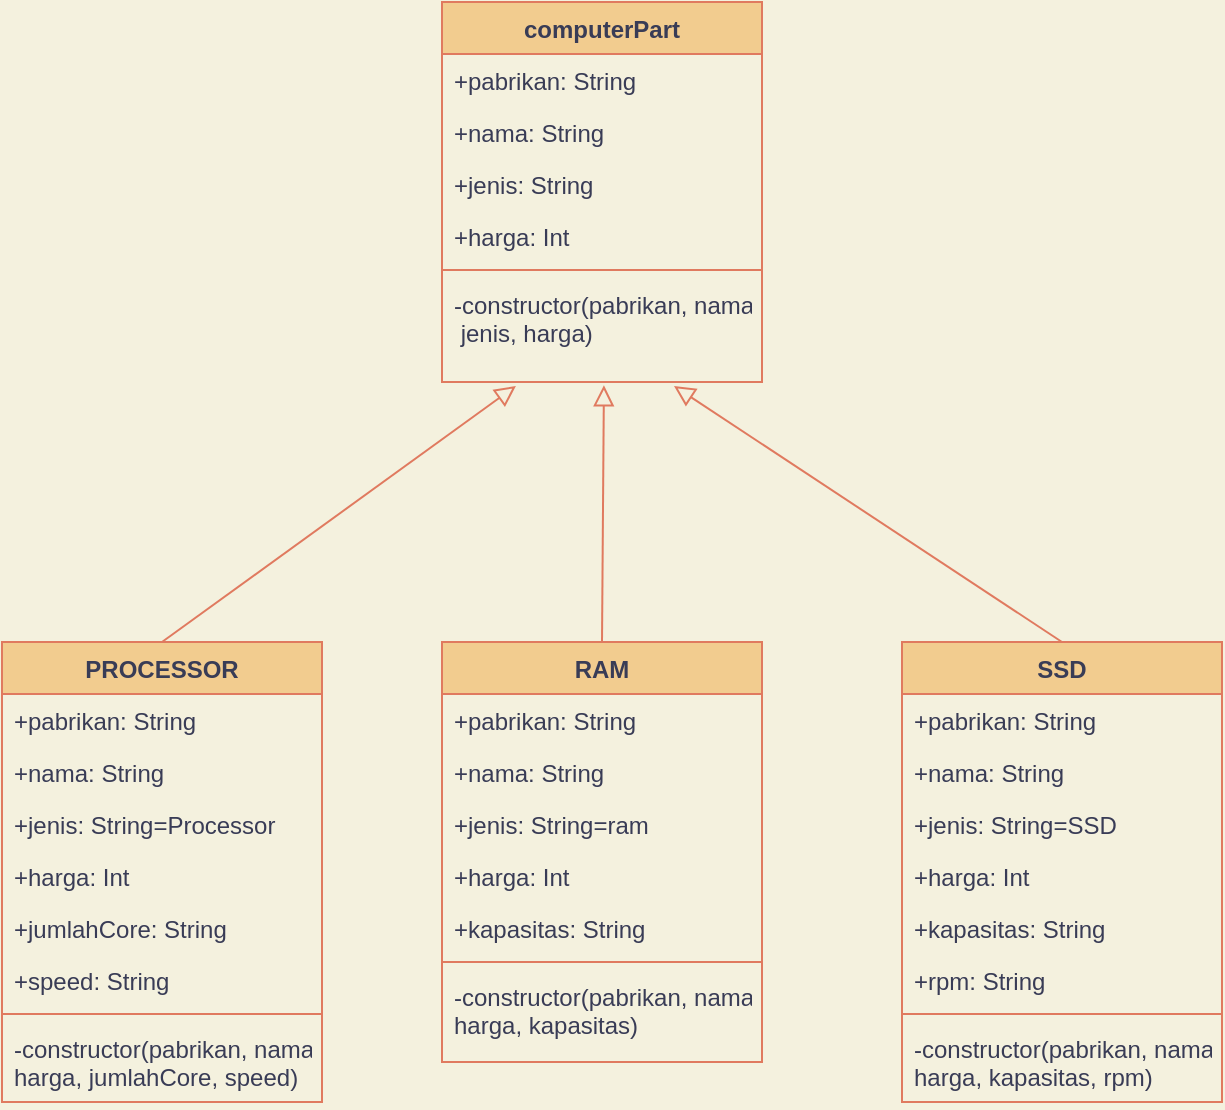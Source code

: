<mxfile version="13.9.9" type="device"><diagram id="UUsSm3j4FXOOeZdxoMLe" name="Page-1"><mxGraphModel dx="886" dy="513" grid="1" gridSize="10" guides="1" tooltips="1" connect="1" arrows="1" fold="1" page="1" pageScale="1" pageWidth="827" pageHeight="1169" background="#F4F1DE" math="0" shadow="0"><root><mxCell id="0"/><mxCell id="1" parent="0"/><mxCell id="VcHviUnqWaUV2PWwP4t9-17" value="computerPart" style="swimlane;fontStyle=1;align=center;verticalAlign=top;childLayout=stackLayout;horizontal=1;startSize=26;horizontalStack=0;resizeParent=1;resizeParentMax=0;resizeLast=0;collapsible=1;marginBottom=0;fillColor=#F2CC8F;strokeColor=#E07A5F;fontColor=#393C56;" parent="1" vertex="1"><mxGeometry x="320" y="150" width="160" height="190" as="geometry"/></mxCell><mxCell id="VcHviUnqWaUV2PWwP4t9-18" value="+pabrikan: String" style="text;strokeColor=none;fillColor=none;align=left;verticalAlign=top;spacingLeft=4;spacingRight=4;overflow=hidden;rotatable=0;points=[[0,0.5],[1,0.5]];portConstraint=eastwest;fontColor=#393C56;" parent="VcHviUnqWaUV2PWwP4t9-17" vertex="1"><mxGeometry y="26" width="160" height="26" as="geometry"/></mxCell><mxCell id="VcHviUnqWaUV2PWwP4t9-21" value="+nama: String" style="text;strokeColor=none;fillColor=none;align=left;verticalAlign=top;spacingLeft=4;spacingRight=4;overflow=hidden;rotatable=0;points=[[0,0.5],[1,0.5]];portConstraint=eastwest;fontColor=#393C56;" parent="VcHviUnqWaUV2PWwP4t9-17" vertex="1"><mxGeometry y="52" width="160" height="26" as="geometry"/></mxCell><mxCell id="VcHviUnqWaUV2PWwP4t9-22" value="+jenis: String" style="text;strokeColor=none;fillColor=none;align=left;verticalAlign=top;spacingLeft=4;spacingRight=4;overflow=hidden;rotatable=0;points=[[0,0.5],[1,0.5]];portConstraint=eastwest;fontColor=#393C56;" parent="VcHviUnqWaUV2PWwP4t9-17" vertex="1"><mxGeometry y="78" width="160" height="26" as="geometry"/></mxCell><mxCell id="VcHviUnqWaUV2PWwP4t9-23" value="+harga: Int" style="text;strokeColor=none;fillColor=none;align=left;verticalAlign=top;spacingLeft=4;spacingRight=4;overflow=hidden;rotatable=0;points=[[0,0.5],[1,0.5]];portConstraint=eastwest;fontColor=#393C56;" parent="VcHviUnqWaUV2PWwP4t9-17" vertex="1"><mxGeometry y="104" width="160" height="26" as="geometry"/></mxCell><mxCell id="VcHviUnqWaUV2PWwP4t9-19" value="" style="line;strokeWidth=1;fillColor=none;align=left;verticalAlign=middle;spacingTop=-1;spacingLeft=3;spacingRight=3;rotatable=0;labelPosition=right;points=[];portConstraint=eastwest;labelBackgroundColor=#F4F1DE;strokeColor=#E07A5F;fontColor=#393C56;" parent="VcHviUnqWaUV2PWwP4t9-17" vertex="1"><mxGeometry y="130" width="160" height="8" as="geometry"/></mxCell><mxCell id="VcHviUnqWaUV2PWwP4t9-20" value="-constructor(pabrikan, nama,&#10; jenis, harga)" style="text;strokeColor=none;fillColor=none;align=left;verticalAlign=top;spacingLeft=4;spacingRight=4;overflow=hidden;rotatable=0;points=[[0,0.5],[1,0.5]];portConstraint=eastwest;fontColor=#393C56;" parent="VcHviUnqWaUV2PWwP4t9-17" vertex="1"><mxGeometry y="138" width="160" height="52" as="geometry"/></mxCell><mxCell id="VcHviUnqWaUV2PWwP4t9-24" value="PROCESSOR" style="swimlane;fontStyle=1;align=center;verticalAlign=top;childLayout=stackLayout;horizontal=1;startSize=26;horizontalStack=0;resizeParent=1;resizeParentMax=0;resizeLast=0;collapsible=1;marginBottom=0;fillColor=#F2CC8F;strokeColor=#E07A5F;fontColor=#393C56;" parent="1" vertex="1"><mxGeometry x="100" y="470" width="160" height="230" as="geometry"/></mxCell><mxCell id="VcHviUnqWaUV2PWwP4t9-25" value="+pabrikan: String" style="text;strokeColor=none;fillColor=none;align=left;verticalAlign=top;spacingLeft=4;spacingRight=4;overflow=hidden;rotatable=0;points=[[0,0.5],[1,0.5]];portConstraint=eastwest;fontColor=#393C56;" parent="VcHviUnqWaUV2PWwP4t9-24" vertex="1"><mxGeometry y="26" width="160" height="26" as="geometry"/></mxCell><mxCell id="VcHviUnqWaUV2PWwP4t9-26" value="+nama: String" style="text;strokeColor=none;fillColor=none;align=left;verticalAlign=top;spacingLeft=4;spacingRight=4;overflow=hidden;rotatable=0;points=[[0,0.5],[1,0.5]];portConstraint=eastwest;fontColor=#393C56;" parent="VcHviUnqWaUV2PWwP4t9-24" vertex="1"><mxGeometry y="52" width="160" height="26" as="geometry"/></mxCell><mxCell id="VcHviUnqWaUV2PWwP4t9-27" value="+jenis: String=Processor" style="text;strokeColor=none;fillColor=none;align=left;verticalAlign=top;spacingLeft=4;spacingRight=4;overflow=hidden;rotatable=0;points=[[0,0.5],[1,0.5]];portConstraint=eastwest;fontColor=#393C56;" parent="VcHviUnqWaUV2PWwP4t9-24" vertex="1"><mxGeometry y="78" width="160" height="26" as="geometry"/></mxCell><mxCell id="VcHviUnqWaUV2PWwP4t9-28" value="+harga: Int" style="text;strokeColor=none;fillColor=none;align=left;verticalAlign=top;spacingLeft=4;spacingRight=4;overflow=hidden;rotatable=0;points=[[0,0.5],[1,0.5]];portConstraint=eastwest;fontColor=#393C56;" parent="VcHviUnqWaUV2PWwP4t9-24" vertex="1"><mxGeometry y="104" width="160" height="26" as="geometry"/></mxCell><mxCell id="VcHviUnqWaUV2PWwP4t9-49" value="+jumlahCore: String" style="text;strokeColor=none;fillColor=none;align=left;verticalAlign=top;spacingLeft=4;spacingRight=4;overflow=hidden;rotatable=0;points=[[0,0.5],[1,0.5]];portConstraint=eastwest;fontColor=#393C56;" parent="VcHviUnqWaUV2PWwP4t9-24" vertex="1"><mxGeometry y="130" width="160" height="26" as="geometry"/></mxCell><mxCell id="VcHviUnqWaUV2PWwP4t9-50" value="+speed: String" style="text;strokeColor=none;fillColor=none;align=left;verticalAlign=top;spacingLeft=4;spacingRight=4;overflow=hidden;rotatable=0;points=[[0,0.5],[1,0.5]];portConstraint=eastwest;fontColor=#393C56;" parent="VcHviUnqWaUV2PWwP4t9-24" vertex="1"><mxGeometry y="156" width="160" height="26" as="geometry"/></mxCell><mxCell id="VcHviUnqWaUV2PWwP4t9-29" value="" style="line;strokeWidth=1;fillColor=none;align=left;verticalAlign=middle;spacingTop=-1;spacingLeft=3;spacingRight=3;rotatable=0;labelPosition=right;points=[];portConstraint=eastwest;labelBackgroundColor=#F4F1DE;strokeColor=#E07A5F;fontColor=#393C56;" parent="VcHviUnqWaUV2PWwP4t9-24" vertex="1"><mxGeometry y="182" width="160" height="8" as="geometry"/></mxCell><mxCell id="VcHviUnqWaUV2PWwP4t9-30" value="-constructor(pabrikan, nama,&#10;harga, jumlahCore, speed)" style="text;strokeColor=none;fillColor=none;align=left;verticalAlign=top;spacingLeft=4;spacingRight=4;overflow=hidden;rotatable=0;points=[[0,0.5],[1,0.5]];portConstraint=eastwest;fontColor=#393C56;" parent="VcHviUnqWaUV2PWwP4t9-24" vertex="1"><mxGeometry y="190" width="160" height="40" as="geometry"/></mxCell><mxCell id="VcHviUnqWaUV2PWwP4t9-31" value="RAM" style="swimlane;fontStyle=1;align=center;verticalAlign=top;childLayout=stackLayout;horizontal=1;startSize=26;horizontalStack=0;resizeParent=1;resizeParentMax=0;resizeLast=0;collapsible=1;marginBottom=0;fillColor=#F2CC8F;strokeColor=#E07A5F;fontColor=#393C56;" parent="1" vertex="1"><mxGeometry x="320" y="470" width="160" height="210" as="geometry"/></mxCell><mxCell id="VcHviUnqWaUV2PWwP4t9-32" value="+pabrikan: String" style="text;strokeColor=none;fillColor=none;align=left;verticalAlign=top;spacingLeft=4;spacingRight=4;overflow=hidden;rotatable=0;points=[[0,0.5],[1,0.5]];portConstraint=eastwest;fontColor=#393C56;" parent="VcHviUnqWaUV2PWwP4t9-31" vertex="1"><mxGeometry y="26" width="160" height="26" as="geometry"/></mxCell><mxCell id="VcHviUnqWaUV2PWwP4t9-33" value="+nama: String" style="text;strokeColor=none;fillColor=none;align=left;verticalAlign=top;spacingLeft=4;spacingRight=4;overflow=hidden;rotatable=0;points=[[0,0.5],[1,0.5]];portConstraint=eastwest;fontColor=#393C56;" parent="VcHviUnqWaUV2PWwP4t9-31" vertex="1"><mxGeometry y="52" width="160" height="26" as="geometry"/></mxCell><mxCell id="VcHviUnqWaUV2PWwP4t9-34" value="+jenis: String=ram" style="text;strokeColor=none;fillColor=none;align=left;verticalAlign=top;spacingLeft=4;spacingRight=4;overflow=hidden;rotatable=0;points=[[0,0.5],[1,0.5]];portConstraint=eastwest;fontColor=#393C56;" parent="VcHviUnqWaUV2PWwP4t9-31" vertex="1"><mxGeometry y="78" width="160" height="26" as="geometry"/></mxCell><mxCell id="VcHviUnqWaUV2PWwP4t9-35" value="+harga: Int" style="text;strokeColor=none;fillColor=none;align=left;verticalAlign=top;spacingLeft=4;spacingRight=4;overflow=hidden;rotatable=0;points=[[0,0.5],[1,0.5]];portConstraint=eastwest;fontColor=#393C56;" parent="VcHviUnqWaUV2PWwP4t9-31" vertex="1"><mxGeometry y="104" width="160" height="26" as="geometry"/></mxCell><mxCell id="VcHviUnqWaUV2PWwP4t9-51" value="+kapasitas: String" style="text;strokeColor=none;fillColor=none;align=left;verticalAlign=top;spacingLeft=4;spacingRight=4;overflow=hidden;rotatable=0;points=[[0,0.5],[1,0.5]];portConstraint=eastwest;fontColor=#393C56;" parent="VcHviUnqWaUV2PWwP4t9-31" vertex="1"><mxGeometry y="130" width="160" height="26" as="geometry"/></mxCell><mxCell id="VcHviUnqWaUV2PWwP4t9-36" value="" style="line;strokeWidth=1;fillColor=none;align=left;verticalAlign=middle;spacingTop=-1;spacingLeft=3;spacingRight=3;rotatable=0;labelPosition=right;points=[];portConstraint=eastwest;labelBackgroundColor=#F4F1DE;strokeColor=#E07A5F;fontColor=#393C56;" parent="VcHviUnqWaUV2PWwP4t9-31" vertex="1"><mxGeometry y="156" width="160" height="8" as="geometry"/></mxCell><mxCell id="VcHviUnqWaUV2PWwP4t9-37" value="-constructor(pabrikan, nama, &#10;harga, kapasitas)" style="text;strokeColor=none;fillColor=none;align=left;verticalAlign=top;spacingLeft=4;spacingRight=4;overflow=hidden;rotatable=0;points=[[0,0.5],[1,0.5]];portConstraint=eastwest;fontColor=#393C56;" parent="VcHviUnqWaUV2PWwP4t9-31" vertex="1"><mxGeometry y="164" width="160" height="46" as="geometry"/></mxCell><mxCell id="VcHviUnqWaUV2PWwP4t9-38" value="SSD" style="swimlane;fontStyle=1;align=center;verticalAlign=top;childLayout=stackLayout;horizontal=1;startSize=26;horizontalStack=0;resizeParent=1;resizeParentMax=0;resizeLast=0;collapsible=1;marginBottom=0;fillColor=#F2CC8F;strokeColor=#E07A5F;fontColor=#393C56;" parent="1" vertex="1"><mxGeometry x="550" y="470" width="160" height="230" as="geometry"/></mxCell><mxCell id="VcHviUnqWaUV2PWwP4t9-39" value="+pabrikan: String" style="text;strokeColor=none;fillColor=none;align=left;verticalAlign=top;spacingLeft=4;spacingRight=4;overflow=hidden;rotatable=0;points=[[0,0.5],[1,0.5]];portConstraint=eastwest;fontColor=#393C56;" parent="VcHviUnqWaUV2PWwP4t9-38" vertex="1"><mxGeometry y="26" width="160" height="26" as="geometry"/></mxCell><mxCell id="VcHviUnqWaUV2PWwP4t9-40" value="+nama: String" style="text;strokeColor=none;fillColor=none;align=left;verticalAlign=top;spacingLeft=4;spacingRight=4;overflow=hidden;rotatable=0;points=[[0,0.5],[1,0.5]];portConstraint=eastwest;fontColor=#393C56;" parent="VcHviUnqWaUV2PWwP4t9-38" vertex="1"><mxGeometry y="52" width="160" height="26" as="geometry"/></mxCell><mxCell id="VcHviUnqWaUV2PWwP4t9-41" value="+jenis: String=SSD" style="text;strokeColor=none;fillColor=none;align=left;verticalAlign=top;spacingLeft=4;spacingRight=4;overflow=hidden;rotatable=0;points=[[0,0.5],[1,0.5]];portConstraint=eastwest;fontColor=#393C56;" parent="VcHviUnqWaUV2PWwP4t9-38" vertex="1"><mxGeometry y="78" width="160" height="26" as="geometry"/></mxCell><mxCell id="VcHviUnqWaUV2PWwP4t9-42" value="+harga: Int" style="text;strokeColor=none;fillColor=none;align=left;verticalAlign=top;spacingLeft=4;spacingRight=4;overflow=hidden;rotatable=0;points=[[0,0.5],[1,0.5]];portConstraint=eastwest;fontColor=#393C56;" parent="VcHviUnqWaUV2PWwP4t9-38" vertex="1"><mxGeometry y="104" width="160" height="26" as="geometry"/></mxCell><mxCell id="VcHviUnqWaUV2PWwP4t9-52" value="+kapasitas: String" style="text;strokeColor=none;fillColor=none;align=left;verticalAlign=top;spacingLeft=4;spacingRight=4;overflow=hidden;rotatable=0;points=[[0,0.5],[1,0.5]];portConstraint=eastwest;fontColor=#393C56;" parent="VcHviUnqWaUV2PWwP4t9-38" vertex="1"><mxGeometry y="130" width="160" height="26" as="geometry"/></mxCell><mxCell id="VcHviUnqWaUV2PWwP4t9-53" value="+rpm: String" style="text;strokeColor=none;fillColor=none;align=left;verticalAlign=top;spacingLeft=4;spacingRight=4;overflow=hidden;rotatable=0;points=[[0,0.5],[1,0.5]];portConstraint=eastwest;fontColor=#393C56;" parent="VcHviUnqWaUV2PWwP4t9-38" vertex="1"><mxGeometry y="156" width="160" height="26" as="geometry"/></mxCell><mxCell id="VcHviUnqWaUV2PWwP4t9-43" value="" style="line;strokeWidth=1;fillColor=none;align=left;verticalAlign=middle;spacingTop=-1;spacingLeft=3;spacingRight=3;rotatable=0;labelPosition=right;points=[];portConstraint=eastwest;labelBackgroundColor=#F4F1DE;strokeColor=#E07A5F;fontColor=#393C56;" parent="VcHviUnqWaUV2PWwP4t9-38" vertex="1"><mxGeometry y="182" width="160" height="8" as="geometry"/></mxCell><mxCell id="VcHviUnqWaUV2PWwP4t9-44" value="-constructor(pabrikan, nama, &#10;harga, kapasitas, rpm)" style="text;strokeColor=none;fillColor=none;align=left;verticalAlign=top;spacingLeft=4;spacingRight=4;overflow=hidden;rotatable=0;points=[[0,0.5],[1,0.5]];portConstraint=eastwest;fontColor=#393C56;" parent="VcHviUnqWaUV2PWwP4t9-38" vertex="1"><mxGeometry y="190" width="160" height="40" as="geometry"/></mxCell><mxCell id="VcHviUnqWaUV2PWwP4t9-45" value="" style="endArrow=block;html=1;rounded=0;align=center;verticalAlign=bottom;endFill=0;labelBackgroundColor=none;endSize=8;exitX=0.5;exitY=0;exitDx=0;exitDy=0;entryX=0.506;entryY=1.031;entryDx=0;entryDy=0;entryPerimeter=0;strokeColor=#E07A5F;fontColor=#393C56;" parent="1" source="VcHviUnqWaUV2PWwP4t9-31" target="VcHviUnqWaUV2PWwP4t9-20" edge="1"><mxGeometry relative="1" as="geometry"><mxPoint x="330" y="410" as="sourcePoint"/><mxPoint x="400" y="340" as="targetPoint"/></mxGeometry></mxCell><mxCell id="VcHviUnqWaUV2PWwP4t9-47" value="" style="endArrow=block;html=1;rounded=0;align=center;verticalAlign=bottom;endFill=0;labelBackgroundColor=none;endSize=8;exitX=0.5;exitY=0;exitDx=0;exitDy=0;entryX=0.231;entryY=1.038;entryDx=0;entryDy=0;entryPerimeter=0;strokeColor=#E07A5F;fontColor=#393C56;" parent="1" source="VcHviUnqWaUV2PWwP4t9-24" target="VcHviUnqWaUV2PWwP4t9-20" edge="1"><mxGeometry relative="1" as="geometry"><mxPoint x="410" y="460" as="sourcePoint"/><mxPoint x="410" y="330.006" as="targetPoint"/></mxGeometry></mxCell><mxCell id="VcHviUnqWaUV2PWwP4t9-48" value="" style="endArrow=block;html=1;rounded=0;align=center;verticalAlign=bottom;endFill=0;labelBackgroundColor=none;endSize=8;exitX=0.5;exitY=0;exitDx=0;exitDy=0;entryX=0.725;entryY=1.038;entryDx=0;entryDy=0;entryPerimeter=0;strokeColor=#E07A5F;fontColor=#393C56;" parent="1" source="VcHviUnqWaUV2PWwP4t9-38" target="VcHviUnqWaUV2PWwP4t9-20" edge="1"><mxGeometry relative="1" as="geometry"><mxPoint x="410" y="460" as="sourcePoint"/><mxPoint x="410" y="330.006" as="targetPoint"/></mxGeometry></mxCell></root></mxGraphModel></diagram></mxfile>